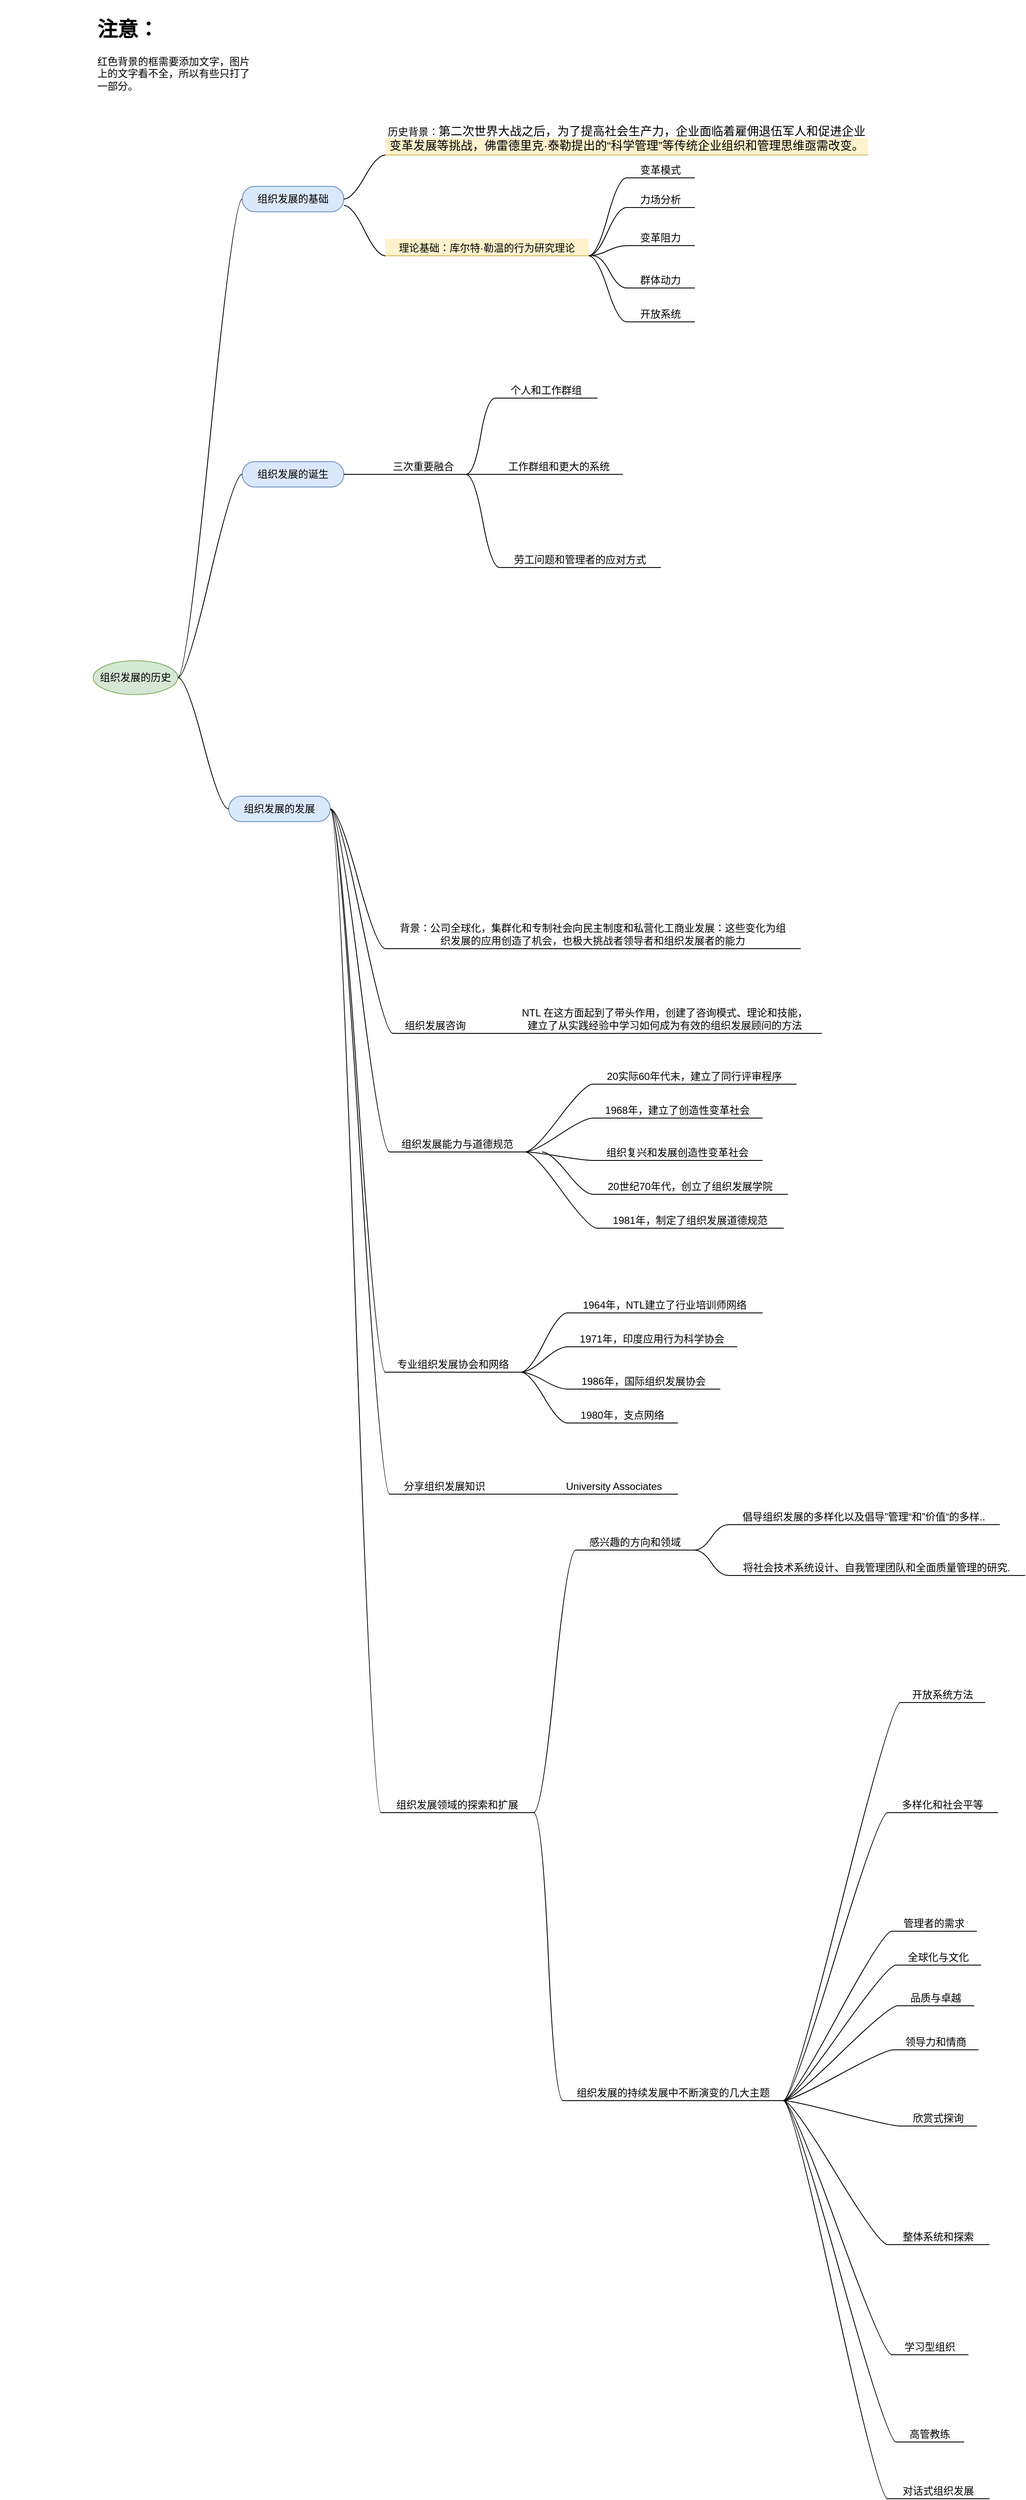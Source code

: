 <mxfile version="17.1.2" type="github">
  <diagram id="BuXtsXcVySWlx6Mmm9Na" name="第 1 页">
    <mxGraphModel dx="2211" dy="1941" grid="1" gridSize="10" guides="1" tooltips="1" connect="1" arrows="1" fold="1" page="1" pageScale="1" pageWidth="827" pageHeight="1169" background="none" math="0" shadow="0">
      <root>
        <mxCell id="0" />
        <mxCell id="1" parent="0" />
        <mxCell id="HsYdKPXe6uzc6BNR9NX6-27" value="组织发展的历史" style="ellipse;whiteSpace=wrap;html=1;align=center;newEdgeStyle={&quot;edgeStyle&quot;:&quot;entityRelationEdgeStyle&quot;,&quot;startArrow&quot;:&quot;none&quot;,&quot;endArrow&quot;:&quot;none&quot;,&quot;segment&quot;:10,&quot;curved&quot;:1};treeFolding=1;treeMoving=1;fillColor=#d5e8d4;strokeColor=#82b366;" parent="1" vertex="1">
          <mxGeometry x="10" y="770" width="100" height="40" as="geometry" />
        </mxCell>
        <mxCell id="HsYdKPXe6uzc6BNR9NX6-28" value="组织发展的基础" style="whiteSpace=wrap;html=1;rounded=1;arcSize=50;align=center;verticalAlign=middle;strokeWidth=1;autosize=1;spacing=4;treeFolding=1;treeMoving=1;newEdgeStyle={&quot;edgeStyle&quot;:&quot;entityRelationEdgeStyle&quot;,&quot;startArrow&quot;:&quot;none&quot;,&quot;endArrow&quot;:&quot;none&quot;,&quot;segment&quot;:10,&quot;curved&quot;:1};fillColor=#dae8fc;strokeColor=#6c8ebf;" parent="1" vertex="1">
          <mxGeometry x="186" y="210" width="120" height="30" as="geometry" />
        </mxCell>
        <mxCell id="HsYdKPXe6uzc6BNR9NX6-29" value="" style="edgeStyle=entityRelationEdgeStyle;startArrow=none;endArrow=none;segment=10;curved=1;rounded=0;exitX=1;exitY=0.5;exitDx=0;exitDy=0;" parent="1" source="HsYdKPXe6uzc6BNR9NX6-27" target="HsYdKPXe6uzc6BNR9NX6-28" edge="1">
          <mxGeometry relative="1" as="geometry">
            <mxPoint x="160" y="280" as="sourcePoint" />
          </mxGeometry>
        </mxCell>
        <mxCell id="HsYdKPXe6uzc6BNR9NX6-44" value="组织发展的诞生" style="whiteSpace=wrap;html=1;rounded=1;arcSize=50;align=center;verticalAlign=middle;strokeWidth=1;autosize=1;spacing=4;treeFolding=1;treeMoving=1;newEdgeStyle={&quot;edgeStyle&quot;:&quot;entityRelationEdgeStyle&quot;,&quot;startArrow&quot;:&quot;none&quot;,&quot;endArrow&quot;:&quot;none&quot;,&quot;segment&quot;:10,&quot;curved&quot;:1};fillColor=#dae8fc;strokeColor=#6c8ebf;" parent="1" vertex="1">
          <mxGeometry x="186" y="535" width="120" height="30" as="geometry" />
        </mxCell>
        <mxCell id="HsYdKPXe6uzc6BNR9NX6-45" value="" style="edgeStyle=entityRelationEdgeStyle;startArrow=none;endArrow=none;segment=10;curved=1;rounded=0;exitX=1;exitY=0.5;exitDx=0;exitDy=0;" parent="1" source="HsYdKPXe6uzc6BNR9NX6-27" target="HsYdKPXe6uzc6BNR9NX6-44" edge="1">
          <mxGeometry relative="1" as="geometry">
            <mxPoint x="170" y="560" as="sourcePoint" />
          </mxGeometry>
        </mxCell>
        <mxCell id="HsYdKPXe6uzc6BNR9NX6-46" value="组织发展的发展" style="whiteSpace=wrap;html=1;rounded=1;arcSize=50;align=center;verticalAlign=middle;strokeWidth=1;autosize=1;spacing=4;treeFolding=1;treeMoving=1;newEdgeStyle={&quot;edgeStyle&quot;:&quot;entityRelationEdgeStyle&quot;,&quot;startArrow&quot;:&quot;none&quot;,&quot;endArrow&quot;:&quot;none&quot;,&quot;segment&quot;:10,&quot;curved&quot;:1};fillColor=#dae8fc;strokeColor=#6c8ebf;" parent="1" vertex="1">
          <mxGeometry x="170" y="930" width="120" height="30" as="geometry" />
        </mxCell>
        <mxCell id="HsYdKPXe6uzc6BNR9NX6-47" value="" style="edgeStyle=entityRelationEdgeStyle;startArrow=none;endArrow=none;segment=10;curved=1;rounded=0;exitX=1;exitY=0.5;exitDx=0;exitDy=0;" parent="1" source="HsYdKPXe6uzc6BNR9NX6-27" target="HsYdKPXe6uzc6BNR9NX6-46" edge="1">
          <mxGeometry relative="1" as="geometry">
            <mxPoint x="180" y="870" as="sourcePoint" />
          </mxGeometry>
        </mxCell>
        <mxCell id="HsYdKPXe6uzc6BNR9NX6-52" value="历史背景：&lt;span style=&quot;font-size: 10.5pt&quot;&gt;第二次世界大战之后，为了提高社会生产力，企业面临着雇佣退伍军人和促进企业变革发展等挑战，佛雷德里克·泰勒提出的“科学管理”等传统企业组织和管理思维亟需改变。&lt;/span&gt;" style="whiteSpace=wrap;html=1;shape=partialRectangle;top=0;left=0;bottom=1;right=0;points=[[0,1],[1,1]];fillColor=#fff2cc;align=center;verticalAlign=bottom;routingCenterY=0.5;snapToPoint=1;recursiveResize=0;autosize=1;treeFolding=1;treeMoving=1;newEdgeStyle={&quot;edgeStyle&quot;:&quot;entityRelationEdgeStyle&quot;,&quot;startArrow&quot;:&quot;none&quot;,&quot;endArrow&quot;:&quot;none&quot;,&quot;segment&quot;:10,&quot;curved&quot;:1};strokeColor=#d6b656;" parent="1" vertex="1">
          <mxGeometry x="355" y="153" width="570" height="20" as="geometry" />
        </mxCell>
        <mxCell id="HsYdKPXe6uzc6BNR9NX6-53" value="" style="edgeStyle=entityRelationEdgeStyle;startArrow=none;endArrow=none;segment=10;curved=1;rounded=0;exitX=1;exitY=0.5;exitDx=0;exitDy=0;" parent="1" source="HsYdKPXe6uzc6BNR9NX6-28" target="HsYdKPXe6uzc6BNR9NX6-52" edge="1">
          <mxGeometry relative="1" as="geometry">
            <mxPoint x="374" y="120" as="sourcePoint" />
          </mxGeometry>
        </mxCell>
        <mxCell id="HsYdKPXe6uzc6BNR9NX6-56" value="&lt;span&gt;理论基础：库尔特·勒温的行为研究理论&lt;/span&gt;" style="whiteSpace=wrap;html=1;shape=partialRectangle;top=0;left=0;bottom=1;right=0;points=[[0,1],[1,1]];fillColor=#fff2cc;align=center;verticalAlign=bottom;routingCenterY=0.5;snapToPoint=1;recursiveResize=0;autosize=1;treeFolding=1;treeMoving=1;newEdgeStyle={&quot;edgeStyle&quot;:&quot;entityRelationEdgeStyle&quot;,&quot;startArrow&quot;:&quot;none&quot;,&quot;endArrow&quot;:&quot;none&quot;,&quot;segment&quot;:10,&quot;curved&quot;:1};strokeColor=#d6b656;" parent="1" vertex="1">
          <mxGeometry x="355" y="272" width="240" height="20" as="geometry" />
        </mxCell>
        <mxCell id="HsYdKPXe6uzc6BNR9NX6-57" value="" style="edgeStyle=entityRelationEdgeStyle;startArrow=none;endArrow=none;segment=10;curved=1;rounded=0;exitX=1;exitY=0.75;exitDx=0;exitDy=0;" parent="1" source="HsYdKPXe6uzc6BNR9NX6-28" target="HsYdKPXe6uzc6BNR9NX6-56" edge="1">
          <mxGeometry relative="1" as="geometry">
            <mxPoint x="360" y="250" as="sourcePoint" />
          </mxGeometry>
        </mxCell>
        <mxCell id="HsYdKPXe6uzc6BNR9NX6-58" value="变革模式" style="whiteSpace=wrap;html=1;shape=partialRectangle;top=0;left=0;bottom=1;right=0;points=[[0,1],[1,1]];fillColor=none;align=center;verticalAlign=bottom;routingCenterY=0.5;snapToPoint=1;recursiveResize=0;autosize=1;treeFolding=1;treeMoving=1;newEdgeStyle={&quot;edgeStyle&quot;:&quot;entityRelationEdgeStyle&quot;,&quot;startArrow&quot;:&quot;none&quot;,&quot;endArrow&quot;:&quot;none&quot;,&quot;segment&quot;:10,&quot;curved&quot;:1};" parent="1" vertex="1">
          <mxGeometry x="640" y="180" width="80" height="20" as="geometry" />
        </mxCell>
        <mxCell id="HsYdKPXe6uzc6BNR9NX6-59" value="" style="edgeStyle=entityRelationEdgeStyle;startArrow=none;endArrow=none;segment=10;curved=1;rounded=0;exitX=1;exitY=1;exitDx=0;exitDy=0;" parent="1" source="HsYdKPXe6uzc6BNR9NX6-56" target="HsYdKPXe6uzc6BNR9NX6-58" edge="1">
          <mxGeometry relative="1" as="geometry">
            <mxPoint x="600" y="231" as="sourcePoint" />
          </mxGeometry>
        </mxCell>
        <mxCell id="HsYdKPXe6uzc6BNR9NX6-68" value="力场分析" style="whiteSpace=wrap;html=1;shape=partialRectangle;top=0;left=0;bottom=1;right=0;points=[[0,1],[1,1]];fillColor=none;align=center;verticalAlign=bottom;routingCenterY=0.5;snapToPoint=1;recursiveResize=0;autosize=1;treeFolding=1;treeMoving=1;newEdgeStyle={&quot;edgeStyle&quot;:&quot;entityRelationEdgeStyle&quot;,&quot;startArrow&quot;:&quot;none&quot;,&quot;endArrow&quot;:&quot;none&quot;,&quot;segment&quot;:10,&quot;curved&quot;:1};" parent="1" vertex="1">
          <mxGeometry x="640" y="215" width="80" height="20" as="geometry" />
        </mxCell>
        <mxCell id="HsYdKPXe6uzc6BNR9NX6-69" value="" style="edgeStyle=entityRelationEdgeStyle;startArrow=none;endArrow=none;segment=10;curved=1;rounded=0;strokeColor=default;exitX=1;exitY=1;exitDx=0;exitDy=0;" parent="1" source="HsYdKPXe6uzc6BNR9NX6-56" target="HsYdKPXe6uzc6BNR9NX6-68" edge="1">
          <mxGeometry relative="1" as="geometry">
            <mxPoint x="600" y="232" as="sourcePoint" />
          </mxGeometry>
        </mxCell>
        <mxCell id="HsYdKPXe6uzc6BNR9NX6-74" value="变革阻力" style="whiteSpace=wrap;html=1;shape=partialRectangle;top=0;left=0;bottom=1;right=0;points=[[0,1],[1,1]];fillColor=none;align=center;verticalAlign=bottom;routingCenterY=0.5;snapToPoint=1;recursiveResize=0;autosize=1;treeFolding=1;treeMoving=1;newEdgeStyle={&quot;edgeStyle&quot;:&quot;entityRelationEdgeStyle&quot;,&quot;startArrow&quot;:&quot;none&quot;,&quot;endArrow&quot;:&quot;none&quot;,&quot;segment&quot;:10,&quot;curved&quot;:1};" parent="1" vertex="1">
          <mxGeometry x="640" y="260" width="80" height="20" as="geometry" />
        </mxCell>
        <mxCell id="HsYdKPXe6uzc6BNR9NX6-75" value="" style="edgeStyle=entityRelationEdgeStyle;startArrow=none;endArrow=none;segment=10;curved=1;rounded=0;strokeColor=default;exitX=1;exitY=1;exitDx=0;exitDy=0;" parent="1" source="HsYdKPXe6uzc6BNR9NX6-56" target="HsYdKPXe6uzc6BNR9NX6-74" edge="1">
          <mxGeometry relative="1" as="geometry">
            <mxPoint x="600" y="232" as="sourcePoint" />
          </mxGeometry>
        </mxCell>
        <mxCell id="HsYdKPXe6uzc6BNR9NX6-78" value="群体动力" style="whiteSpace=wrap;html=1;shape=partialRectangle;top=0;left=0;bottom=1;right=0;points=[[0,1],[1,1]];fillColor=none;align=center;verticalAlign=bottom;routingCenterY=0.5;snapToPoint=1;recursiveResize=0;autosize=1;treeFolding=1;treeMoving=1;newEdgeStyle={&quot;edgeStyle&quot;:&quot;entityRelationEdgeStyle&quot;,&quot;startArrow&quot;:&quot;none&quot;,&quot;endArrow&quot;:&quot;none&quot;,&quot;segment&quot;:10,&quot;curved&quot;:1};" parent="1" vertex="1">
          <mxGeometry x="640" y="310" width="80" height="20" as="geometry" />
        </mxCell>
        <mxCell id="HsYdKPXe6uzc6BNR9NX6-79" value="" style="edgeStyle=entityRelationEdgeStyle;startArrow=none;endArrow=none;segment=10;curved=1;rounded=0;strokeColor=default;" parent="1" target="HsYdKPXe6uzc6BNR9NX6-78" edge="1">
          <mxGeometry relative="1" as="geometry">
            <mxPoint x="600" y="292" as="sourcePoint" />
          </mxGeometry>
        </mxCell>
        <mxCell id="HsYdKPXe6uzc6BNR9NX6-82" value="开放系统" style="whiteSpace=wrap;html=1;shape=partialRectangle;top=0;left=0;bottom=1;right=0;points=[[0,1],[1,1]];fillColor=none;align=center;verticalAlign=bottom;routingCenterY=0.5;snapToPoint=1;recursiveResize=0;autosize=1;treeFolding=1;treeMoving=1;newEdgeStyle={&quot;edgeStyle&quot;:&quot;entityRelationEdgeStyle&quot;,&quot;startArrow&quot;:&quot;none&quot;,&quot;endArrow&quot;:&quot;none&quot;,&quot;segment&quot;:10,&quot;curved&quot;:1};" parent="1" vertex="1">
          <mxGeometry x="640" y="350" width="80" height="20" as="geometry" />
        </mxCell>
        <mxCell id="HsYdKPXe6uzc6BNR9NX6-83" value="" style="edgeStyle=entityRelationEdgeStyle;startArrow=none;endArrow=none;segment=10;curved=1;rounded=0;strokeColor=default;exitX=1;exitY=1;exitDx=0;exitDy=0;" parent="1" source="HsYdKPXe6uzc6BNR9NX6-56" target="HsYdKPXe6uzc6BNR9NX6-82" edge="1">
          <mxGeometry relative="1" as="geometry">
            <mxPoint x="600" y="362" as="sourcePoint" />
          </mxGeometry>
        </mxCell>
        <mxCell id="HsYdKPXe6uzc6BNR9NX6-86" value="三次重要融合" style="whiteSpace=wrap;html=1;shape=partialRectangle;top=0;left=0;bottom=1;right=0;points=[[0,1],[1,1]];fillColor=none;align=center;verticalAlign=bottom;routingCenterY=0.5;snapToPoint=1;recursiveResize=0;autosize=1;treeFolding=1;treeMoving=1;newEdgeStyle={&quot;edgeStyle&quot;:&quot;entityRelationEdgeStyle&quot;,&quot;startArrow&quot;:&quot;none&quot;,&quot;endArrow&quot;:&quot;none&quot;,&quot;segment&quot;:10,&quot;curved&quot;:1};" parent="1" vertex="1">
          <mxGeometry x="350" y="530" width="100" height="20" as="geometry" />
        </mxCell>
        <mxCell id="HsYdKPXe6uzc6BNR9NX6-87" value="" style="edgeStyle=entityRelationEdgeStyle;startArrow=none;endArrow=none;segment=10;curved=1;rounded=0;strokeColor=default;exitX=1;exitY=0.5;exitDx=0;exitDy=0;" parent="1" source="HsYdKPXe6uzc6BNR9NX6-44" target="HsYdKPXe6uzc6BNR9NX6-86" edge="1">
          <mxGeometry relative="1" as="geometry">
            <mxPoint x="320" y="520" as="sourcePoint" />
          </mxGeometry>
        </mxCell>
        <mxCell id="HsYdKPXe6uzc6BNR9NX6-90" value="个人和工作群组" style="whiteSpace=wrap;html=1;shape=partialRectangle;top=0;left=0;bottom=1;right=0;points=[[0,1],[1,1]];fillColor=none;align=center;verticalAlign=bottom;routingCenterY=0.5;snapToPoint=1;recursiveResize=0;autosize=1;treeFolding=1;treeMoving=1;newEdgeStyle={&quot;edgeStyle&quot;:&quot;entityRelationEdgeStyle&quot;,&quot;startArrow&quot;:&quot;none&quot;,&quot;endArrow&quot;:&quot;none&quot;,&quot;segment&quot;:10,&quot;curved&quot;:1};" parent="1" vertex="1">
          <mxGeometry x="485" y="440" width="120" height="20" as="geometry" />
        </mxCell>
        <mxCell id="HsYdKPXe6uzc6BNR9NX6-91" value="" style="edgeStyle=entityRelationEdgeStyle;startArrow=none;endArrow=none;segment=10;curved=1;rounded=0;strokeColor=default;exitX=1;exitY=1;exitDx=0;exitDy=0;" parent="1" source="HsYdKPXe6uzc6BNR9NX6-86" target="HsYdKPXe6uzc6BNR9NX6-90" edge="1">
          <mxGeometry relative="1" as="geometry">
            <mxPoint x="450" y="420" as="sourcePoint" />
          </mxGeometry>
        </mxCell>
        <mxCell id="HsYdKPXe6uzc6BNR9NX6-92" value="工作群组和更大的系统" style="whiteSpace=wrap;html=1;shape=partialRectangle;top=0;left=0;bottom=1;right=0;points=[[0,1],[1,1]];fillColor=none;align=center;verticalAlign=bottom;routingCenterY=0.5;snapToPoint=1;recursiveResize=0;autosize=1;treeFolding=1;treeMoving=1;newEdgeStyle={&quot;edgeStyle&quot;:&quot;entityRelationEdgeStyle&quot;,&quot;startArrow&quot;:&quot;none&quot;,&quot;endArrow&quot;:&quot;none&quot;,&quot;segment&quot;:10,&quot;curved&quot;:1};" parent="1" vertex="1">
          <mxGeometry x="485" y="530" width="150" height="20" as="geometry" />
        </mxCell>
        <mxCell id="HsYdKPXe6uzc6BNR9NX6-93" value="" style="edgeStyle=entityRelationEdgeStyle;startArrow=none;endArrow=none;segment=10;curved=1;rounded=0;strokeColor=default;exitX=1;exitY=1;exitDx=0;exitDy=0;" parent="1" source="HsYdKPXe6uzc6BNR9NX6-86" target="HsYdKPXe6uzc6BNR9NX6-92" edge="1">
          <mxGeometry relative="1" as="geometry">
            <mxPoint x="480" y="490" as="sourcePoint" />
          </mxGeometry>
        </mxCell>
        <mxCell id="HsYdKPXe6uzc6BNR9NX6-95" value="劳工问题和管理者的应对方式" style="whiteSpace=wrap;html=1;shape=partialRectangle;top=0;left=0;bottom=1;right=0;points=[[0,1],[1,1]];fillColor=none;align=center;verticalAlign=bottom;routingCenterY=0.5;snapToPoint=1;recursiveResize=0;autosize=1;treeFolding=1;treeMoving=1;newEdgeStyle={&quot;edgeStyle&quot;:&quot;entityRelationEdgeStyle&quot;,&quot;startArrow&quot;:&quot;none&quot;,&quot;endArrow&quot;:&quot;none&quot;,&quot;segment&quot;:10,&quot;curved&quot;:1};" parent="1" vertex="1">
          <mxGeometry x="490" y="640" width="190" height="20" as="geometry" />
        </mxCell>
        <mxCell id="HsYdKPXe6uzc6BNR9NX6-96" value="" style="edgeStyle=entityRelationEdgeStyle;startArrow=none;endArrow=none;segment=10;curved=1;rounded=0;strokeColor=default;" parent="1" target="HsYdKPXe6uzc6BNR9NX6-95" edge="1">
          <mxGeometry relative="1" as="geometry">
            <mxPoint x="450" y="550" as="sourcePoint" />
          </mxGeometry>
        </mxCell>
        <mxCell id="HsYdKPXe6uzc6BNR9NX6-133" value="背景：公司全球化，集群化和专制社会向民主制度和私营化工商业发展：这些变化为组&lt;br&gt;织发展的应用创造了机会，也极大挑战者领导者和组织发展者的能力" style="whiteSpace=wrap;html=1;shape=partialRectangle;top=0;left=0;bottom=1;right=0;points=[[0,1],[1,1]];fillColor=none;align=center;verticalAlign=bottom;routingCenterY=0.5;snapToPoint=1;recursiveResize=0;autosize=1;treeFolding=1;treeMoving=1;newEdgeStyle={&quot;edgeStyle&quot;:&quot;entityRelationEdgeStyle&quot;,&quot;startArrow&quot;:&quot;none&quot;,&quot;endArrow&quot;:&quot;none&quot;,&quot;segment&quot;:10,&quot;curved&quot;:1};" parent="1" vertex="1">
          <mxGeometry x="355" y="1080" width="490" height="30" as="geometry" />
        </mxCell>
        <mxCell id="HsYdKPXe6uzc6BNR9NX6-134" value="" style="edgeStyle=entityRelationEdgeStyle;startArrow=none;endArrow=none;segment=10;curved=1;rounded=0;strokeColor=default;exitX=1;exitY=0.5;exitDx=0;exitDy=0;" parent="1" source="HsYdKPXe6uzc6BNR9NX6-46" target="HsYdKPXe6uzc6BNR9NX6-133" edge="1">
          <mxGeometry relative="1" as="geometry">
            <mxPoint x="330" y="1090" as="sourcePoint" />
          </mxGeometry>
        </mxCell>
        <mxCell id="HsYdKPXe6uzc6BNR9NX6-154" value="" style="edgeStyle=none;rounded=0;orthogonalLoop=1;jettySize=auto;html=1;endArrow=none;endFill=0;strokeColor=default;" parent="1" source="HsYdKPXe6uzc6BNR9NX6-135" target="HsYdKPXe6uzc6BNR9NX6-153" edge="1">
          <mxGeometry relative="1" as="geometry" />
        </mxCell>
        <mxCell id="HsYdKPXe6uzc6BNR9NX6-135" value="组织发展咨询" style="whiteSpace=wrap;html=1;shape=partialRectangle;top=0;left=0;bottom=1;right=0;points=[[0,1],[1,1]];fillColor=none;align=center;verticalAlign=bottom;routingCenterY=0.5;snapToPoint=1;recursiveResize=0;autosize=1;treeFolding=1;treeMoving=1;newEdgeStyle={&quot;edgeStyle&quot;:&quot;entityRelationEdgeStyle&quot;,&quot;startArrow&quot;:&quot;none&quot;,&quot;endArrow&quot;:&quot;none&quot;,&quot;segment&quot;:10,&quot;curved&quot;:1};" parent="1" vertex="1">
          <mxGeometry x="364" y="1190" width="100" height="20" as="geometry" />
        </mxCell>
        <mxCell id="HsYdKPXe6uzc6BNR9NX6-136" value="" style="edgeStyle=entityRelationEdgeStyle;startArrow=none;endArrow=none;segment=10;curved=1;rounded=0;strokeColor=default;exitX=1;exitY=0.5;exitDx=0;exitDy=0;" parent="1" source="HsYdKPXe6uzc6BNR9NX6-46" target="HsYdKPXe6uzc6BNR9NX6-135" edge="1">
          <mxGeometry relative="1" as="geometry">
            <mxPoint x="306" y="1665" as="sourcePoint" />
          </mxGeometry>
        </mxCell>
        <mxCell id="HsYdKPXe6uzc6BNR9NX6-137" value="组织发展能力与道德规范" style="whiteSpace=wrap;html=1;shape=partialRectangle;top=0;left=0;bottom=1;right=0;points=[[0,1],[1,1]];fillColor=none;align=center;verticalAlign=bottom;routingCenterY=0.5;snapToPoint=1;recursiveResize=0;autosize=1;treeFolding=1;treeMoving=1;newEdgeStyle={&quot;edgeStyle&quot;:&quot;entityRelationEdgeStyle&quot;,&quot;startArrow&quot;:&quot;none&quot;,&quot;endArrow&quot;:&quot;none&quot;,&quot;segment&quot;:10,&quot;curved&quot;:1};" parent="1" vertex="1">
          <mxGeometry x="360" y="1330" width="160" height="20" as="geometry" />
        </mxCell>
        <mxCell id="HsYdKPXe6uzc6BNR9NX6-138" value="" style="edgeStyle=entityRelationEdgeStyle;startArrow=none;endArrow=none;segment=10;curved=1;rounded=0;strokeColor=default;" parent="1" source="HsYdKPXe6uzc6BNR9NX6-46" target="HsYdKPXe6uzc6BNR9NX6-137" edge="1">
          <mxGeometry relative="1" as="geometry">
            <mxPoint x="230" y="1370" as="sourcePoint" />
          </mxGeometry>
        </mxCell>
        <mxCell id="HsYdKPXe6uzc6BNR9NX6-139" value="专业组织发展协会和网络" style="whiteSpace=wrap;html=1;shape=partialRectangle;top=0;left=0;bottom=1;right=0;points=[[0,1],[1,1]];fillColor=none;align=center;verticalAlign=bottom;routingCenterY=0.5;snapToPoint=1;recursiveResize=0;autosize=1;treeFolding=1;treeMoving=1;newEdgeStyle={&quot;edgeStyle&quot;:&quot;entityRelationEdgeStyle&quot;,&quot;startArrow&quot;:&quot;none&quot;,&quot;endArrow&quot;:&quot;none&quot;,&quot;segment&quot;:10,&quot;curved&quot;:1};" parent="1" vertex="1">
          <mxGeometry x="355" y="1590" width="160" height="20" as="geometry" />
        </mxCell>
        <mxCell id="HsYdKPXe6uzc6BNR9NX6-140" value="" style="edgeStyle=entityRelationEdgeStyle;startArrow=none;endArrow=none;segment=10;curved=1;rounded=0;strokeColor=default;exitX=1;exitY=0.5;exitDx=0;exitDy=0;" parent="1" source="HsYdKPXe6uzc6BNR9NX6-46" target="HsYdKPXe6uzc6BNR9NX6-139" edge="1">
          <mxGeometry relative="1" as="geometry">
            <mxPoint x="310" y="1660" as="sourcePoint" />
          </mxGeometry>
        </mxCell>
        <mxCell id="HsYdKPXe6uzc6BNR9NX6-144" value="" style="edgeStyle=none;rounded=0;orthogonalLoop=1;jettySize=auto;html=1;endArrow=none;endFill=0;strokeColor=default;" parent="1" source="HsYdKPXe6uzc6BNR9NX6-141" target="HsYdKPXe6uzc6BNR9NX6-143" edge="1">
          <mxGeometry relative="1" as="geometry" />
        </mxCell>
        <mxCell id="HsYdKPXe6uzc6BNR9NX6-141" value="分享组织发展知识" style="whiteSpace=wrap;html=1;shape=partialRectangle;top=0;left=0;bottom=1;right=0;points=[[0,1],[1,1]];fillColor=none;align=center;verticalAlign=bottom;routingCenterY=0.5;snapToPoint=1;recursiveResize=0;autosize=1;treeFolding=1;treeMoving=1;newEdgeStyle={&quot;edgeStyle&quot;:&quot;entityRelationEdgeStyle&quot;,&quot;startArrow&quot;:&quot;none&quot;,&quot;endArrow&quot;:&quot;none&quot;,&quot;segment&quot;:10,&quot;curved&quot;:1};" parent="1" vertex="1">
          <mxGeometry x="360" y="1734" width="130" height="20" as="geometry" />
        </mxCell>
        <mxCell id="HsYdKPXe6uzc6BNR9NX6-142" value="" style="edgeStyle=entityRelationEdgeStyle;startArrow=none;endArrow=none;segment=10;curved=1;rounded=0;strokeColor=default;exitX=1;exitY=0.5;exitDx=0;exitDy=0;" parent="1" source="HsYdKPXe6uzc6BNR9NX6-46" target="HsYdKPXe6uzc6BNR9NX6-141" edge="1">
          <mxGeometry relative="1" as="geometry">
            <mxPoint x="290" y="1580" as="sourcePoint" />
          </mxGeometry>
        </mxCell>
        <mxCell id="HsYdKPXe6uzc6BNR9NX6-143" value="University Associates" style="whiteSpace=wrap;html=1;shape=partialRectangle;top=0;left=0;bottom=1;right=0;points=[[0,1],[1,1]];fillColor=none;align=center;verticalAlign=bottom;routingCenterY=0.5;snapToPoint=1;recursiveResize=0;autosize=1;treeFolding=1;treeMoving=1;newEdgeStyle={&quot;edgeStyle&quot;:&quot;entityRelationEdgeStyle&quot;,&quot;startArrow&quot;:&quot;none&quot;,&quot;endArrow&quot;:&quot;none&quot;,&quot;segment&quot;:10,&quot;curved&quot;:1};" parent="1" vertex="1">
          <mxGeometry x="550" y="1734" width="150" height="20" as="geometry" />
        </mxCell>
        <mxCell id="HsYdKPXe6uzc6BNR9NX6-147" value="20实际60年代末，建立了同行评审程序" style="whiteSpace=wrap;html=1;shape=partialRectangle;top=0;left=0;bottom=1;right=0;points=[[0,1],[1,1]];fillColor=none;align=center;verticalAlign=bottom;routingCenterY=0.5;snapToPoint=1;recursiveResize=0;autosize=1;treeFolding=1;treeMoving=1;newEdgeStyle={&quot;edgeStyle&quot;:&quot;entityRelationEdgeStyle&quot;,&quot;startArrow&quot;:&quot;none&quot;,&quot;endArrow&quot;:&quot;none&quot;,&quot;segment&quot;:10,&quot;curved&quot;:1};" parent="1" vertex="1">
          <mxGeometry x="600" y="1250" width="240" height="20" as="geometry" />
        </mxCell>
        <mxCell id="HsYdKPXe6uzc6BNR9NX6-148" value="" style="edgeStyle=entityRelationEdgeStyle;startArrow=none;endArrow=none;segment=10;curved=1;rounded=0;strokeColor=default;exitX=1;exitY=1;exitDx=0;exitDy=0;" parent="1" source="HsYdKPXe6uzc6BNR9NX6-137" target="HsYdKPXe6uzc6BNR9NX6-147" edge="1">
          <mxGeometry relative="1" as="geometry">
            <mxPoint x="510" y="1270" as="sourcePoint" />
          </mxGeometry>
        </mxCell>
        <mxCell id="HsYdKPXe6uzc6BNR9NX6-149" value="1968年，建立了创造性变革社会" style="whiteSpace=wrap;html=1;shape=partialRectangle;top=0;left=0;bottom=1;right=0;points=[[0,1],[1,1]];fillColor=none;align=center;verticalAlign=bottom;routingCenterY=0.5;snapToPoint=1;recursiveResize=0;autosize=1;treeFolding=1;treeMoving=1;newEdgeStyle={&quot;edgeStyle&quot;:&quot;entityRelationEdgeStyle&quot;,&quot;startArrow&quot;:&quot;none&quot;,&quot;endArrow&quot;:&quot;none&quot;,&quot;segment&quot;:10,&quot;curved&quot;:1};" parent="1" vertex="1">
          <mxGeometry x="600" y="1290" width="200" height="20" as="geometry" />
        </mxCell>
        <mxCell id="HsYdKPXe6uzc6BNR9NX6-150" value="" style="edgeStyle=entityRelationEdgeStyle;startArrow=none;endArrow=none;segment=10;curved=1;rounded=0;strokeColor=default;exitX=1;exitY=1;exitDx=0;exitDy=0;" parent="1" source="HsYdKPXe6uzc6BNR9NX6-137" target="HsYdKPXe6uzc6BNR9NX6-149" edge="1">
          <mxGeometry relative="1" as="geometry">
            <mxPoint x="750" y="1260" as="sourcePoint" />
          </mxGeometry>
        </mxCell>
        <mxCell id="HsYdKPXe6uzc6BNR9NX6-151" value="组织复兴和发展创造性变革社会" style="whiteSpace=wrap;html=1;shape=partialRectangle;top=0;left=0;bottom=1;right=0;points=[[0,1],[1,1]];fillColor=none;align=center;verticalAlign=bottom;routingCenterY=0.5;snapToPoint=1;recursiveResize=0;autosize=1;treeFolding=1;treeMoving=1;newEdgeStyle={&quot;edgeStyle&quot;:&quot;entityRelationEdgeStyle&quot;,&quot;startArrow&quot;:&quot;none&quot;,&quot;endArrow&quot;:&quot;none&quot;,&quot;segment&quot;:10,&quot;curved&quot;:1};" parent="1" vertex="1">
          <mxGeometry x="600" y="1340" width="200" height="20" as="geometry" />
        </mxCell>
        <mxCell id="HsYdKPXe6uzc6BNR9NX6-152" value="" style="edgeStyle=entityRelationEdgeStyle;startArrow=none;endArrow=none;segment=10;curved=1;rounded=0;strokeColor=default;exitX=1;exitY=1;exitDx=0;exitDy=0;" parent="1" source="HsYdKPXe6uzc6BNR9NX6-137" target="HsYdKPXe6uzc6BNR9NX6-151" edge="1">
          <mxGeometry relative="1" as="geometry">
            <mxPoint x="760" y="1200" as="sourcePoint" />
          </mxGeometry>
        </mxCell>
        <mxCell id="HsYdKPXe6uzc6BNR9NX6-153" value="NTL 在这方面起到了带头作用，创建了咨询模式、理论和技能，&lt;br&gt;建立了从实践经验中学习如何成为有效的组织发展顾问的方法" style="whiteSpace=wrap;html=1;shape=partialRectangle;top=0;left=0;bottom=1;right=0;points=[[0,1],[1,1]];fillColor=none;align=center;verticalAlign=bottom;routingCenterY=0.5;snapToPoint=1;recursiveResize=0;autosize=1;treeFolding=1;treeMoving=1;newEdgeStyle={&quot;edgeStyle&quot;:&quot;entityRelationEdgeStyle&quot;,&quot;startArrow&quot;:&quot;none&quot;,&quot;endArrow&quot;:&quot;none&quot;,&quot;segment&quot;:10,&quot;curved&quot;:1};" parent="1" vertex="1">
          <mxGeometry x="500" y="1180" width="370" height="30" as="geometry" />
        </mxCell>
        <mxCell id="HsYdKPXe6uzc6BNR9NX6-155" value="20世纪70年代，创立了组织发展学院" style="whiteSpace=wrap;html=1;shape=partialRectangle;top=0;left=0;bottom=1;right=0;points=[[0,1],[1,1]];fillColor=none;align=center;verticalAlign=bottom;routingCenterY=0.5;snapToPoint=1;recursiveResize=0;autosize=1;treeFolding=1;treeMoving=1;newEdgeStyle={&quot;edgeStyle&quot;:&quot;entityRelationEdgeStyle&quot;,&quot;startArrow&quot;:&quot;none&quot;,&quot;endArrow&quot;:&quot;none&quot;,&quot;segment&quot;:10,&quot;curved&quot;:1};" parent="1" vertex="1">
          <mxGeometry x="600" y="1380" width="230" height="20" as="geometry" />
        </mxCell>
        <mxCell id="HsYdKPXe6uzc6BNR9NX6-156" value="" style="edgeStyle=entityRelationEdgeStyle;startArrow=none;endArrow=none;segment=10;curved=1;rounded=0;strokeColor=default;" parent="1" target="HsYdKPXe6uzc6BNR9NX6-155" edge="1">
          <mxGeometry relative="1" as="geometry">
            <mxPoint x="540" y="1350" as="sourcePoint" />
          </mxGeometry>
        </mxCell>
        <mxCell id="HsYdKPXe6uzc6BNR9NX6-159" value="1981年，制定了组织发展道德规范" style="whiteSpace=wrap;html=1;shape=partialRectangle;top=0;left=0;bottom=1;right=0;points=[[0,1],[1,1]];fillColor=none;align=center;verticalAlign=bottom;routingCenterY=0.5;snapToPoint=1;recursiveResize=0;autosize=1;treeFolding=1;treeMoving=1;newEdgeStyle={&quot;edgeStyle&quot;:&quot;entityRelationEdgeStyle&quot;,&quot;startArrow&quot;:&quot;none&quot;,&quot;endArrow&quot;:&quot;none&quot;,&quot;segment&quot;:10,&quot;curved&quot;:1};" parent="1" vertex="1">
          <mxGeometry x="605" y="1420" width="220" height="20" as="geometry" />
        </mxCell>
        <mxCell id="HsYdKPXe6uzc6BNR9NX6-160" value="" style="edgeStyle=entityRelationEdgeStyle;startArrow=none;endArrow=none;segment=10;curved=1;rounded=0;strokeColor=default;exitX=1;exitY=1;exitDx=0;exitDy=0;" parent="1" source="HsYdKPXe6uzc6BNR9NX6-137" target="HsYdKPXe6uzc6BNR9NX6-159" edge="1">
          <mxGeometry relative="1" as="geometry">
            <mxPoint x="585" y="1490" as="sourcePoint" />
          </mxGeometry>
        </mxCell>
        <mxCell id="HsYdKPXe6uzc6BNR9NX6-161" value="1964年，NTL建立了行业培训师网络" style="whiteSpace=wrap;html=1;shape=partialRectangle;top=0;left=0;bottom=1;right=0;points=[[0,1],[1,1]];fillColor=none;align=center;verticalAlign=bottom;routingCenterY=0.5;snapToPoint=1;recursiveResize=0;autosize=1;treeFolding=1;treeMoving=1;newEdgeStyle={&quot;edgeStyle&quot;:&quot;entityRelationEdgeStyle&quot;,&quot;startArrow&quot;:&quot;none&quot;,&quot;endArrow&quot;:&quot;none&quot;,&quot;segment&quot;:10,&quot;curved&quot;:1};" parent="1" vertex="1">
          <mxGeometry x="570" y="1520" width="230" height="20" as="geometry" />
        </mxCell>
        <mxCell id="HsYdKPXe6uzc6BNR9NX6-162" value="" style="edgeStyle=entityRelationEdgeStyle;startArrow=none;endArrow=none;segment=10;curved=1;rounded=0;strokeColor=default;exitX=1;exitY=1;exitDx=0;exitDy=0;" parent="1" source="HsYdKPXe6uzc6BNR9NX6-139" target="HsYdKPXe6uzc6BNR9NX6-161" edge="1">
          <mxGeometry relative="1" as="geometry">
            <mxPoint x="560" y="1530" as="sourcePoint" />
          </mxGeometry>
        </mxCell>
        <mxCell id="HsYdKPXe6uzc6BNR9NX6-163" value="1971年，印度应用行为科学协会" style="whiteSpace=wrap;html=1;shape=partialRectangle;top=0;left=0;bottom=1;right=0;points=[[0,1],[1,1]];fillColor=none;align=center;verticalAlign=bottom;routingCenterY=0.5;snapToPoint=1;recursiveResize=0;autosize=1;treeFolding=1;treeMoving=1;newEdgeStyle={&quot;edgeStyle&quot;:&quot;entityRelationEdgeStyle&quot;,&quot;startArrow&quot;:&quot;none&quot;,&quot;endArrow&quot;:&quot;none&quot;,&quot;segment&quot;:10,&quot;curved&quot;:1};" parent="1" vertex="1">
          <mxGeometry x="570" y="1560" width="200" height="20" as="geometry" />
        </mxCell>
        <mxCell id="HsYdKPXe6uzc6BNR9NX6-164" value="" style="edgeStyle=entityRelationEdgeStyle;startArrow=none;endArrow=none;segment=10;curved=1;rounded=0;strokeColor=default;exitX=1;exitY=1;exitDx=0;exitDy=0;" parent="1" source="HsYdKPXe6uzc6BNR9NX6-139" target="HsYdKPXe6uzc6BNR9NX6-163" edge="1">
          <mxGeometry relative="1" as="geometry">
            <mxPoint x="560" y="1580" as="sourcePoint" />
          </mxGeometry>
        </mxCell>
        <mxCell id="HsYdKPXe6uzc6BNR9NX6-165" value="1986年，国际组织发展协会" style="whiteSpace=wrap;html=1;shape=partialRectangle;top=0;left=0;bottom=1;right=0;points=[[0,1],[1,1]];fillColor=none;align=center;verticalAlign=bottom;routingCenterY=0.5;snapToPoint=1;recursiveResize=0;autosize=1;treeFolding=1;treeMoving=1;newEdgeStyle={&quot;edgeStyle&quot;:&quot;entityRelationEdgeStyle&quot;,&quot;startArrow&quot;:&quot;none&quot;,&quot;endArrow&quot;:&quot;none&quot;,&quot;segment&quot;:10,&quot;curved&quot;:1};" parent="1" vertex="1">
          <mxGeometry x="570" y="1610" width="180" height="20" as="geometry" />
        </mxCell>
        <mxCell id="HsYdKPXe6uzc6BNR9NX6-166" value="" style="edgeStyle=entityRelationEdgeStyle;startArrow=none;endArrow=none;segment=10;curved=1;rounded=0;strokeColor=default;exitX=1;exitY=1;exitDx=0;exitDy=0;" parent="1" source="HsYdKPXe6uzc6BNR9NX6-139" target="HsYdKPXe6uzc6BNR9NX6-165" edge="1">
          <mxGeometry relative="1" as="geometry">
            <mxPoint x="560" y="1630" as="sourcePoint" />
          </mxGeometry>
        </mxCell>
        <mxCell id="HsYdKPXe6uzc6BNR9NX6-167" value="1980年，支点网络" style="whiteSpace=wrap;html=1;shape=partialRectangle;top=0;left=0;bottom=1;right=0;points=[[0,1],[1,1]];fillColor=none;align=center;verticalAlign=bottom;routingCenterY=0.5;snapToPoint=1;recursiveResize=0;autosize=1;treeFolding=1;treeMoving=1;newEdgeStyle={&quot;edgeStyle&quot;:&quot;entityRelationEdgeStyle&quot;,&quot;startArrow&quot;:&quot;none&quot;,&quot;endArrow&quot;:&quot;none&quot;,&quot;segment&quot;:10,&quot;curved&quot;:1};" parent="1" vertex="1">
          <mxGeometry x="570" y="1650" width="130" height="20" as="geometry" />
        </mxCell>
        <mxCell id="HsYdKPXe6uzc6BNR9NX6-168" value="" style="edgeStyle=entityRelationEdgeStyle;startArrow=none;endArrow=none;segment=10;curved=1;rounded=0;strokeColor=default;exitX=1;exitY=1;exitDx=0;exitDy=0;" parent="1" source="HsYdKPXe6uzc6BNR9NX6-139" target="HsYdKPXe6uzc6BNR9NX6-167" edge="1">
          <mxGeometry relative="1" as="geometry">
            <mxPoint x="560" y="1690" as="sourcePoint" />
          </mxGeometry>
        </mxCell>
        <mxCell id="HsYdKPXe6uzc6BNR9NX6-169" value="组织发展领域的探索和扩展" style="whiteSpace=wrap;html=1;shape=partialRectangle;top=0;left=0;bottom=1;right=0;points=[[0,1],[1,1]];fillColor=none;align=center;verticalAlign=bottom;routingCenterY=0.5;snapToPoint=1;recursiveResize=0;autosize=1;treeFolding=1;treeMoving=1;newEdgeStyle={&quot;edgeStyle&quot;:&quot;entityRelationEdgeStyle&quot;,&quot;startArrow&quot;:&quot;none&quot;,&quot;endArrow&quot;:&quot;none&quot;,&quot;segment&quot;:10,&quot;curved&quot;:1};" parent="1" vertex="1">
          <mxGeometry x="350" y="2110" width="180" height="20" as="geometry" />
        </mxCell>
        <mxCell id="HsYdKPXe6uzc6BNR9NX6-170" value="" style="edgeStyle=entityRelationEdgeStyle;startArrow=none;endArrow=none;segment=10;curved=1;rounded=0;strokeColor=default;exitX=1;exitY=0.5;exitDx=0;exitDy=0;" parent="1" source="HsYdKPXe6uzc6BNR9NX6-46" target="HsYdKPXe6uzc6BNR9NX6-169" edge="1">
          <mxGeometry relative="1" as="geometry">
            <mxPoint x="270" y="1885" as="sourcePoint" />
          </mxGeometry>
        </mxCell>
        <mxCell id="HsYdKPXe6uzc6BNR9NX6-171" value="感兴趣的方向和领域" style="whiteSpace=wrap;html=1;shape=partialRectangle;top=0;left=0;bottom=1;right=0;points=[[0,1],[1,1]];fillColor=none;align=center;verticalAlign=bottom;routingCenterY=0.5;snapToPoint=1;recursiveResize=0;autosize=1;treeFolding=1;treeMoving=1;newEdgeStyle={&quot;edgeStyle&quot;:&quot;entityRelationEdgeStyle&quot;,&quot;startArrow&quot;:&quot;none&quot;,&quot;endArrow&quot;:&quot;none&quot;,&quot;segment&quot;:10,&quot;curved&quot;:1};" parent="1" vertex="1">
          <mxGeometry x="580" y="1800" width="140" height="20" as="geometry" />
        </mxCell>
        <mxCell id="HsYdKPXe6uzc6BNR9NX6-172" value="" style="edgeStyle=entityRelationEdgeStyle;startArrow=none;endArrow=none;segment=10;curved=1;rounded=0;strokeColor=default;exitX=1;exitY=1;exitDx=0;exitDy=0;" parent="1" source="HsYdKPXe6uzc6BNR9NX6-169" target="HsYdKPXe6uzc6BNR9NX6-171" edge="1">
          <mxGeometry relative="1" as="geometry">
            <mxPoint x="540" y="1850" as="sourcePoint" />
          </mxGeometry>
        </mxCell>
        <mxCell id="HsYdKPXe6uzc6BNR9NX6-175" value="开放系统方法" style="whiteSpace=wrap;html=1;shape=partialRectangle;top=0;left=0;bottom=1;right=0;points=[[0,1],[1,1]];fillColor=none;align=center;verticalAlign=bottom;routingCenterY=0.5;snapToPoint=1;recursiveResize=0;autosize=1;treeFolding=1;treeMoving=1;newEdgeStyle={&quot;edgeStyle&quot;:&quot;entityRelationEdgeStyle&quot;,&quot;startArrow&quot;:&quot;none&quot;,&quot;endArrow&quot;:&quot;none&quot;,&quot;segment&quot;:10,&quot;curved&quot;:1};" parent="1" vertex="1">
          <mxGeometry x="963" y="1980" width="100" height="20" as="geometry" />
        </mxCell>
        <mxCell id="HsYdKPXe6uzc6BNR9NX6-176" value="" style="edgeStyle=entityRelationEdgeStyle;startArrow=none;endArrow=none;segment=10;curved=1;rounded=0;strokeColor=default;exitX=1;exitY=1;exitDx=0;exitDy=0;" parent="1" source="HsYdKPXe6uzc6BNR9NX6-179" target="HsYdKPXe6uzc6BNR9NX6-175" edge="1">
          <mxGeometry relative="1" as="geometry">
            <mxPoint x="593" y="1900" as="sourcePoint" />
          </mxGeometry>
        </mxCell>
        <mxCell id="HsYdKPXe6uzc6BNR9NX6-177" value="多样化和社会平等" style="whiteSpace=wrap;html=1;shape=partialRectangle;top=0;left=0;bottom=1;right=0;points=[[0,1],[1,1]];fillColor=none;align=center;verticalAlign=bottom;routingCenterY=0.5;snapToPoint=1;recursiveResize=0;autosize=1;treeFolding=1;treeMoving=1;newEdgeStyle={&quot;edgeStyle&quot;:&quot;entityRelationEdgeStyle&quot;,&quot;startArrow&quot;:&quot;none&quot;,&quot;endArrow&quot;:&quot;none&quot;,&quot;segment&quot;:10,&quot;curved&quot;:1};" parent="1" vertex="1">
          <mxGeometry x="948" y="2110" width="130" height="20" as="geometry" />
        </mxCell>
        <mxCell id="HsYdKPXe6uzc6BNR9NX6-178" value="" style="edgeStyle=entityRelationEdgeStyle;startArrow=none;endArrow=none;segment=10;curved=1;rounded=0;strokeColor=default;exitX=1;exitY=1;exitDx=0;exitDy=0;" parent="1" source="HsYdKPXe6uzc6BNR9NX6-179" target="HsYdKPXe6uzc6BNR9NX6-177" edge="1">
          <mxGeometry relative="1" as="geometry">
            <mxPoint x="613" y="1990" as="sourcePoint" />
          </mxGeometry>
        </mxCell>
        <mxCell id="HsYdKPXe6uzc6BNR9NX6-179" value="组织发展的持续发展中不断演变的几大主题" style="whiteSpace=wrap;html=1;shape=partialRectangle;top=0;left=0;bottom=1;right=0;points=[[0,1],[1,1]];fillColor=none;align=center;verticalAlign=bottom;routingCenterY=0.5;snapToPoint=1;recursiveResize=0;autosize=1;treeFolding=1;treeMoving=1;newEdgeStyle={&quot;edgeStyle&quot;:&quot;entityRelationEdgeStyle&quot;,&quot;startArrow&quot;:&quot;none&quot;,&quot;endArrow&quot;:&quot;none&quot;,&quot;segment&quot;:10,&quot;curved&quot;:1};" parent="1" vertex="1">
          <mxGeometry x="565" y="2450" width="260" height="20" as="geometry" />
        </mxCell>
        <mxCell id="HsYdKPXe6uzc6BNR9NX6-180" value="" style="edgeStyle=entityRelationEdgeStyle;startArrow=none;endArrow=none;segment=10;curved=1;rounded=0;strokeColor=default;exitX=1;exitY=1;exitDx=0;exitDy=0;" parent="1" source="HsYdKPXe6uzc6BNR9NX6-169" target="HsYdKPXe6uzc6BNR9NX6-179" edge="1">
          <mxGeometry relative="1" as="geometry">
            <mxPoint x="600" y="2150" as="sourcePoint" />
          </mxGeometry>
        </mxCell>
        <mxCell id="HsYdKPXe6uzc6BNR9NX6-183" value="倡导组织发展的多样化以及倡导”管理“和”价值“的多样.." style="whiteSpace=wrap;html=1;shape=partialRectangle;top=0;left=0;bottom=1;right=0;points=[[0,1],[1,1]];fillColor=none;align=center;verticalAlign=bottom;routingCenterY=0.5;snapToPoint=1;recursiveResize=0;autosize=1;treeFolding=1;treeMoving=1;newEdgeStyle={&quot;edgeStyle&quot;:&quot;entityRelationEdgeStyle&quot;,&quot;startArrow&quot;:&quot;none&quot;,&quot;endArrow&quot;:&quot;none&quot;,&quot;segment&quot;:10,&quot;curved&quot;:1};" parent="1" vertex="1">
          <mxGeometry x="760" y="1770" width="320" height="20" as="geometry" />
        </mxCell>
        <mxCell id="HsYdKPXe6uzc6BNR9NX6-184" value="" style="edgeStyle=entityRelationEdgeStyle;startArrow=none;endArrow=none;segment=10;curved=1;rounded=0;strokeColor=default;exitX=1;exitY=1;exitDx=0;exitDy=0;" parent="1" source="HsYdKPXe6uzc6BNR9NX6-171" target="HsYdKPXe6uzc6BNR9NX6-183" edge="1">
          <mxGeometry relative="1" as="geometry">
            <mxPoint x="750" y="1815" as="sourcePoint" />
          </mxGeometry>
        </mxCell>
        <mxCell id="HsYdKPXe6uzc6BNR9NX6-186" value="将社会技术系统设计、自我管理团队和全面质量管理的研究." style="whiteSpace=wrap;html=1;shape=partialRectangle;top=0;left=0;bottom=1;right=0;points=[[0,1],[1,1]];fillColor=none;align=center;verticalAlign=bottom;routingCenterY=0.5;snapToPoint=1;recursiveResize=0;autosize=1;treeFolding=1;treeMoving=1;newEdgeStyle={&quot;edgeStyle&quot;:&quot;entityRelationEdgeStyle&quot;,&quot;startArrow&quot;:&quot;none&quot;,&quot;endArrow&quot;:&quot;none&quot;,&quot;segment&quot;:10,&quot;curved&quot;:1};" parent="1" vertex="1">
          <mxGeometry x="760" y="1830" width="350" height="20" as="geometry" />
        </mxCell>
        <mxCell id="HsYdKPXe6uzc6BNR9NX6-187" value="" style="edgeStyle=entityRelationEdgeStyle;startArrow=none;endArrow=none;segment=10;curved=1;rounded=0;strokeColor=default;exitX=1;exitY=1;exitDx=0;exitDy=0;" parent="1" source="HsYdKPXe6uzc6BNR9NX6-171" target="HsYdKPXe6uzc6BNR9NX6-186" edge="1">
          <mxGeometry relative="1" as="geometry">
            <mxPoint x="730" y="1870" as="sourcePoint" />
          </mxGeometry>
        </mxCell>
        <mxCell id="HsYdKPXe6uzc6BNR9NX6-188" value="全球化与文化" style="whiteSpace=wrap;html=1;shape=partialRectangle;top=0;left=0;bottom=1;right=0;points=[[0,1],[1,1]];fillColor=none;align=center;verticalAlign=bottom;routingCenterY=0.5;snapToPoint=1;recursiveResize=0;autosize=1;treeFolding=1;treeMoving=1;newEdgeStyle={&quot;edgeStyle&quot;:&quot;entityRelationEdgeStyle&quot;,&quot;startArrow&quot;:&quot;none&quot;,&quot;endArrow&quot;:&quot;none&quot;,&quot;segment&quot;:10,&quot;curved&quot;:1};" parent="1" vertex="1">
          <mxGeometry x="958" y="2290" width="100" height="20" as="geometry" />
        </mxCell>
        <mxCell id="HsYdKPXe6uzc6BNR9NX6-189" value="" style="edgeStyle=entityRelationEdgeStyle;startArrow=none;endArrow=none;segment=10;curved=1;rounded=0;strokeColor=default;exitX=1;exitY=1;exitDx=0;exitDy=0;" parent="1" source="HsYdKPXe6uzc6BNR9NX6-179" target="HsYdKPXe6uzc6BNR9NX6-188" edge="1">
          <mxGeometry relative="1" as="geometry">
            <mxPoint x="933" y="2280" as="sourcePoint" />
          </mxGeometry>
        </mxCell>
        <mxCell id="HsYdKPXe6uzc6BNR9NX6-190" value="管理者的需求" style="whiteSpace=wrap;html=1;shape=partialRectangle;top=0;left=0;bottom=1;right=0;points=[[0,1],[1,1]];fillColor=none;align=center;verticalAlign=bottom;routingCenterY=0.5;snapToPoint=1;recursiveResize=0;autosize=1;treeFolding=1;treeMoving=1;newEdgeStyle={&quot;edgeStyle&quot;:&quot;entityRelationEdgeStyle&quot;,&quot;startArrow&quot;:&quot;none&quot;,&quot;endArrow&quot;:&quot;none&quot;,&quot;segment&quot;:10,&quot;curved&quot;:1};" parent="1" vertex="1">
          <mxGeometry x="953" y="2250" width="100" height="20" as="geometry" />
        </mxCell>
        <mxCell id="HsYdKPXe6uzc6BNR9NX6-191" value="" style="edgeStyle=entityRelationEdgeStyle;startArrow=none;endArrow=none;segment=10;curved=1;rounded=0;strokeColor=default;exitX=1;exitY=1;exitDx=0;exitDy=0;" parent="1" source="HsYdKPXe6uzc6BNR9NX6-179" target="HsYdKPXe6uzc6BNR9NX6-190" edge="1">
          <mxGeometry relative="1" as="geometry">
            <mxPoint x="938" y="2160" as="sourcePoint" />
          </mxGeometry>
        </mxCell>
        <mxCell id="HsYdKPXe6uzc6BNR9NX6-192" value="品质与卓越" style="whiteSpace=wrap;html=1;shape=partialRectangle;top=0;left=0;bottom=1;right=0;points=[[0,1],[1,1]];fillColor=none;align=center;verticalAlign=bottom;routingCenterY=0.5;snapToPoint=1;recursiveResize=0;autosize=1;treeFolding=1;treeMoving=1;newEdgeStyle={&quot;edgeStyle&quot;:&quot;entityRelationEdgeStyle&quot;,&quot;startArrow&quot;:&quot;none&quot;,&quot;endArrow&quot;:&quot;none&quot;,&quot;segment&quot;:10,&quot;curved&quot;:1};" parent="1" vertex="1">
          <mxGeometry x="960" y="2338" width="90" height="20" as="geometry" />
        </mxCell>
        <mxCell id="HsYdKPXe6uzc6BNR9NX6-193" value="" style="edgeStyle=entityRelationEdgeStyle;startArrow=none;endArrow=none;segment=10;curved=1;rounded=0;strokeColor=default;exitX=1;exitY=1;exitDx=0;exitDy=0;" parent="1" source="HsYdKPXe6uzc6BNR9NX6-179" target="HsYdKPXe6uzc6BNR9NX6-192" edge="1">
          <mxGeometry relative="1" as="geometry">
            <mxPoint x="943" y="2410" as="sourcePoint" />
          </mxGeometry>
        </mxCell>
        <mxCell id="HsYdKPXe6uzc6BNR9NX6-194" value="领导力和情商" style="whiteSpace=wrap;html=1;shape=partialRectangle;top=0;left=0;bottom=1;right=0;points=[[0,1],[1,1]];fillColor=none;align=center;verticalAlign=bottom;routingCenterY=0.5;snapToPoint=1;recursiveResize=0;autosize=1;treeFolding=1;treeMoving=1;newEdgeStyle={&quot;edgeStyle&quot;:&quot;entityRelationEdgeStyle&quot;,&quot;startArrow&quot;:&quot;none&quot;,&quot;endArrow&quot;:&quot;none&quot;,&quot;segment&quot;:10,&quot;curved&quot;:1};" parent="1" vertex="1">
          <mxGeometry x="955" y="2390" width="100" height="20" as="geometry" />
        </mxCell>
        <mxCell id="HsYdKPXe6uzc6BNR9NX6-195" value="" style="edgeStyle=entityRelationEdgeStyle;startArrow=none;endArrow=none;segment=10;curved=1;rounded=0;strokeColor=default;exitX=1;exitY=1;exitDx=0;exitDy=0;" parent="1" source="HsYdKPXe6uzc6BNR9NX6-179" target="HsYdKPXe6uzc6BNR9NX6-194" edge="1">
          <mxGeometry relative="1" as="geometry">
            <mxPoint x="933" y="2490" as="sourcePoint" />
          </mxGeometry>
        </mxCell>
        <mxCell id="HsYdKPXe6uzc6BNR9NX6-196" value="欣赏式探询" style="whiteSpace=wrap;html=1;shape=partialRectangle;top=0;left=0;bottom=1;right=0;points=[[0,1],[1,1]];fillColor=none;align=center;verticalAlign=bottom;routingCenterY=0.5;snapToPoint=1;recursiveResize=0;autosize=1;treeFolding=1;treeMoving=1;newEdgeStyle={&quot;edgeStyle&quot;:&quot;entityRelationEdgeStyle&quot;,&quot;startArrow&quot;:&quot;none&quot;,&quot;endArrow&quot;:&quot;none&quot;,&quot;segment&quot;:10,&quot;curved&quot;:1};" parent="1" vertex="1">
          <mxGeometry x="963" y="2480" width="90" height="20" as="geometry" />
        </mxCell>
        <mxCell id="HsYdKPXe6uzc6BNR9NX6-197" value="" style="edgeStyle=entityRelationEdgeStyle;startArrow=none;endArrow=none;segment=10;curved=1;rounded=0;strokeColor=default;exitX=1;exitY=1;exitDx=0;exitDy=0;" parent="1" source="HsYdKPXe6uzc6BNR9NX6-179" target="HsYdKPXe6uzc6BNR9NX6-196" edge="1">
          <mxGeometry relative="1" as="geometry">
            <mxPoint x="933" y="2570" as="sourcePoint" />
          </mxGeometry>
        </mxCell>
        <mxCell id="HsYdKPXe6uzc6BNR9NX6-198" value="整体系统和探索" style="whiteSpace=wrap;html=1;shape=partialRectangle;top=0;left=0;bottom=1;right=0;points=[[0,1],[1,1]];fillColor=none;align=center;verticalAlign=bottom;routingCenterY=0.5;snapToPoint=1;recursiveResize=0;autosize=1;treeFolding=1;treeMoving=1;newEdgeStyle={&quot;edgeStyle&quot;:&quot;entityRelationEdgeStyle&quot;,&quot;startArrow&quot;:&quot;none&quot;,&quot;endArrow&quot;:&quot;none&quot;,&quot;segment&quot;:10,&quot;curved&quot;:1};" parent="1" vertex="1">
          <mxGeometry x="948" y="2620" width="120" height="20" as="geometry" />
        </mxCell>
        <mxCell id="HsYdKPXe6uzc6BNR9NX6-199" value="" style="edgeStyle=entityRelationEdgeStyle;startArrow=none;endArrow=none;segment=10;curved=1;rounded=0;strokeColor=default;exitX=1;exitY=1;exitDx=0;exitDy=0;" parent="1" source="HsYdKPXe6uzc6BNR9NX6-179" target="HsYdKPXe6uzc6BNR9NX6-198" edge="1">
          <mxGeometry relative="1" as="geometry">
            <mxPoint x="928" y="2690" as="sourcePoint" />
          </mxGeometry>
        </mxCell>
        <mxCell id="HsYdKPXe6uzc6BNR9NX6-209" value="学习型组织" style="whiteSpace=wrap;html=1;shape=partialRectangle;top=0;left=0;bottom=1;right=0;points=[[0,1],[1,1]];fillColor=none;align=center;verticalAlign=bottom;routingCenterY=0.5;snapToPoint=1;recursiveResize=0;autosize=1;treeFolding=1;treeMoving=1;newEdgeStyle={&quot;edgeStyle&quot;:&quot;entityRelationEdgeStyle&quot;,&quot;startArrow&quot;:&quot;none&quot;,&quot;endArrow&quot;:&quot;none&quot;,&quot;segment&quot;:10,&quot;curved&quot;:1};" parent="1" vertex="1">
          <mxGeometry x="953" y="2750" width="90" height="20" as="geometry" />
        </mxCell>
        <mxCell id="HsYdKPXe6uzc6BNR9NX6-210" value="" style="edgeStyle=entityRelationEdgeStyle;startArrow=none;endArrow=none;segment=10;curved=1;rounded=0;strokeColor=default;exitX=1;exitY=1;exitDx=0;exitDy=0;" parent="1" source="HsYdKPXe6uzc6BNR9NX6-179" target="HsYdKPXe6uzc6BNR9NX6-209" edge="1">
          <mxGeometry relative="1" as="geometry">
            <mxPoint x="863" y="2870" as="sourcePoint" />
          </mxGeometry>
        </mxCell>
        <mxCell id="HsYdKPXe6uzc6BNR9NX6-211" value="高管教练" style="whiteSpace=wrap;html=1;shape=partialRectangle;top=0;left=0;bottom=1;right=0;points=[[0,1],[1,1]];fillColor=none;align=center;verticalAlign=bottom;routingCenterY=0.5;snapToPoint=1;recursiveResize=0;autosize=1;treeFolding=1;treeMoving=1;newEdgeStyle={&quot;edgeStyle&quot;:&quot;entityRelationEdgeStyle&quot;,&quot;startArrow&quot;:&quot;none&quot;,&quot;endArrow&quot;:&quot;none&quot;,&quot;segment&quot;:10,&quot;curved&quot;:1};" parent="1" vertex="1">
          <mxGeometry x="958" y="2853" width="80" height="20" as="geometry" />
        </mxCell>
        <mxCell id="HsYdKPXe6uzc6BNR9NX6-212" value="" style="edgeStyle=entityRelationEdgeStyle;startArrow=none;endArrow=none;segment=10;curved=1;rounded=0;strokeColor=default;exitX=1;exitY=1;exitDx=0;exitDy=0;" parent="1" source="HsYdKPXe6uzc6BNR9NX6-179" target="HsYdKPXe6uzc6BNR9NX6-211" edge="1">
          <mxGeometry relative="1" as="geometry">
            <mxPoint x="868" y="2970" as="sourcePoint" />
          </mxGeometry>
        </mxCell>
        <mxCell id="HsYdKPXe6uzc6BNR9NX6-213" value="对话式组织发展" style="whiteSpace=wrap;html=1;shape=partialRectangle;top=0;left=0;bottom=1;right=0;points=[[0,1],[1,1]];fillColor=none;align=center;verticalAlign=bottom;routingCenterY=0.5;snapToPoint=1;recursiveResize=0;autosize=1;treeFolding=1;treeMoving=1;newEdgeStyle={&quot;edgeStyle&quot;:&quot;entityRelationEdgeStyle&quot;,&quot;startArrow&quot;:&quot;none&quot;,&quot;endArrow&quot;:&quot;none&quot;,&quot;segment&quot;:10,&quot;curved&quot;:1};" parent="1" vertex="1">
          <mxGeometry x="948" y="2920" width="120" height="20" as="geometry" />
        </mxCell>
        <mxCell id="HsYdKPXe6uzc6BNR9NX6-214" value="" style="edgeStyle=entityRelationEdgeStyle;startArrow=none;endArrow=none;segment=10;curved=1;rounded=0;strokeColor=default;exitX=1;exitY=1;exitDx=0;exitDy=0;" parent="1" source="HsYdKPXe6uzc6BNR9NX6-179" target="HsYdKPXe6uzc6BNR9NX6-213" edge="1">
          <mxGeometry relative="1" as="geometry">
            <mxPoint x="878" y="3060" as="sourcePoint" />
          </mxGeometry>
        </mxCell>
        <mxCell id="HsYdKPXe6uzc6BNR9NX6-242" value="&lt;h1&gt;&amp;nbsp;&lt;/h1&gt;" style="text;html=1;strokeColor=none;fillColor=none;spacing=5;spacingTop=-20;whiteSpace=wrap;overflow=hidden;rounded=0;" parent="1" vertex="1">
          <mxGeometry x="-100" width="190" height="120" as="geometry" />
        </mxCell>
        <mxCell id="HsYdKPXe6uzc6BNR9NX6-243" value="&lt;h1&gt;注意：&lt;/h1&gt;&lt;p&gt;红色背景的框需要添加文字，图片上的文字看不全，所以有些只打了一部分。&lt;/p&gt;" style="text;html=1;strokeColor=none;fillColor=none;spacing=5;spacingTop=-20;whiteSpace=wrap;overflow=hidden;rounded=0;" parent="1" vertex="1">
          <mxGeometry x="10" y="5" width="190" height="120" as="geometry" />
        </mxCell>
      </root>
    </mxGraphModel>
  </diagram>
</mxfile>
